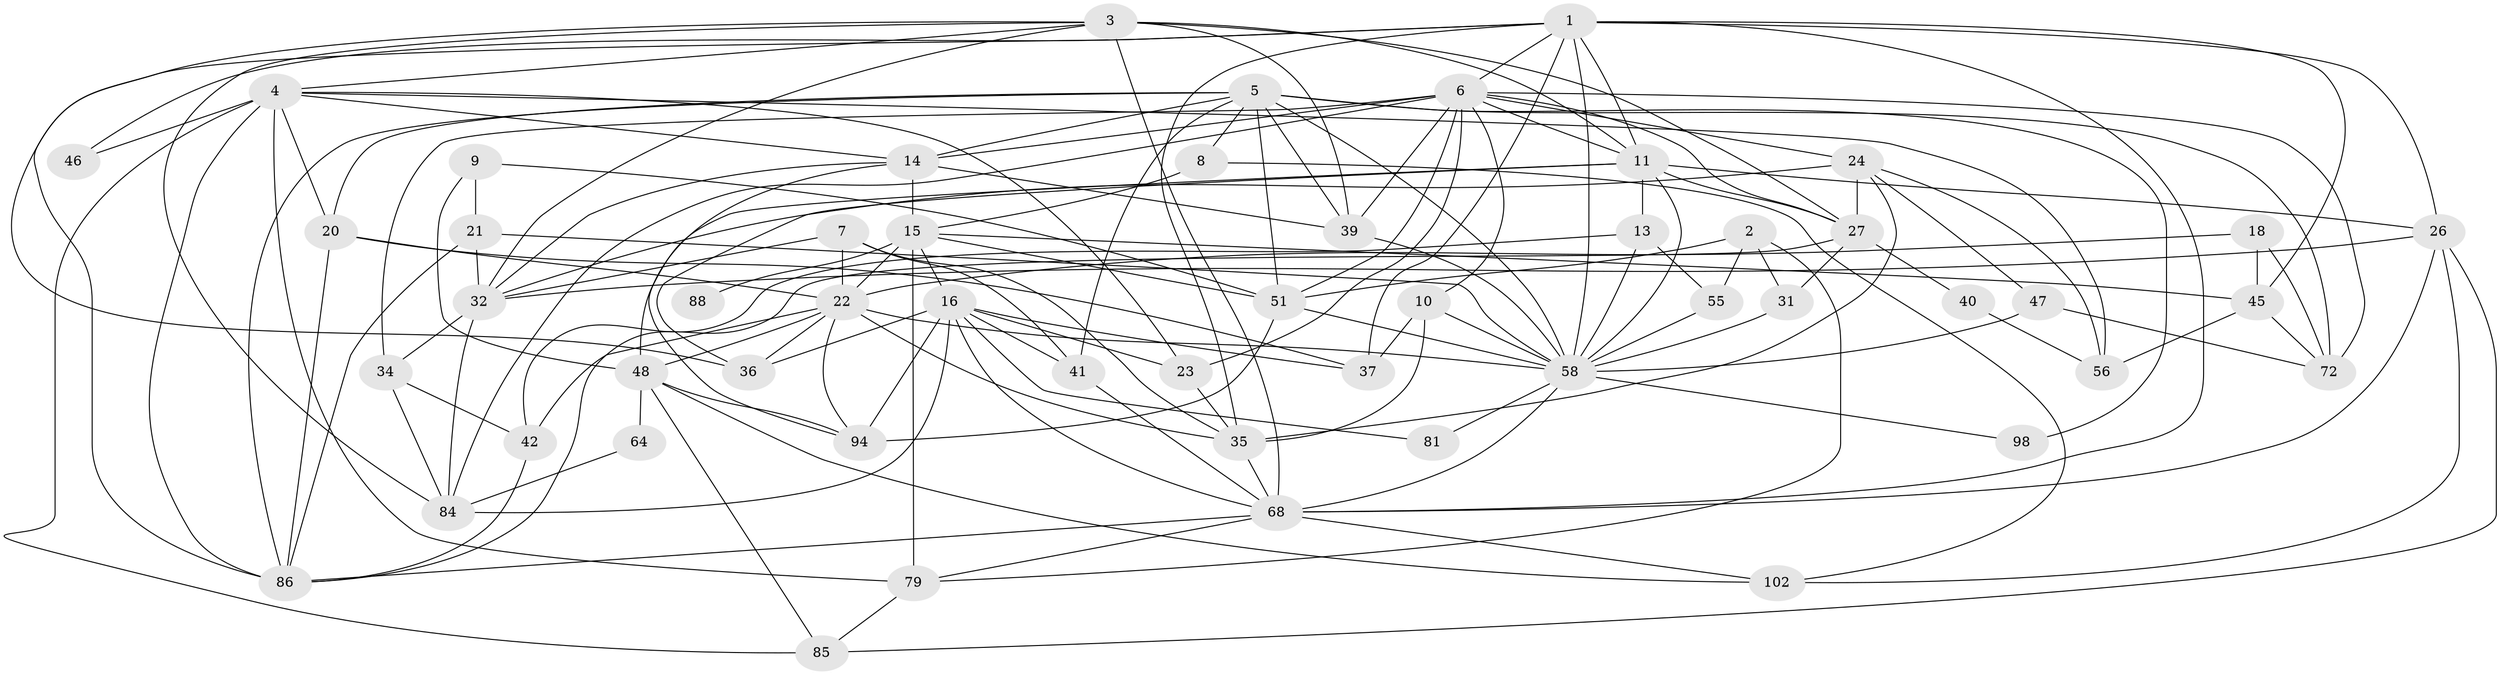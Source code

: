 // original degree distribution, {3: 0.19811320754716982, 4: 0.2830188679245283, 2: 0.18867924528301888, 5: 0.19811320754716982, 7: 0.07547169811320754, 8: 0.018867924528301886, 6: 0.03773584905660377}
// Generated by graph-tools (version 1.1) at 2025/15/03/09/25 04:15:08]
// undirected, 53 vertices, 147 edges
graph export_dot {
graph [start="1"]
  node [color=gray90,style=filled];
  1 [super="+19+29"];
  2;
  3 [super="+62+57+49"];
  4 [super="+65"];
  5 [super="+54+12"];
  6 [super="+25"];
  7 [super="+28+87"];
  8 [super="+96"];
  9 [super="+30"];
  10 [super="+17"];
  11 [super="+53+44"];
  13 [super="+92"];
  14 [super="+83"];
  15 [super="+99+101"];
  16 [super="+50+69"];
  18;
  20 [super="+33"];
  21 [super="+70"];
  22 [super="+73+91"];
  23;
  24 [super="+82"];
  26 [super="+52+67"];
  27 [super="+97+78"];
  31;
  32 [super="+71"];
  34 [super="+61+76"];
  35 [super="+43+38"];
  36;
  37;
  39 [super="+75+59"];
  40;
  41;
  42;
  45 [super="+66"];
  46;
  47;
  48;
  51 [super="+80"];
  55;
  56;
  58 [super="+77+63"];
  64;
  68 [super="+104+103"];
  72 [super="+95"];
  79;
  81;
  84;
  85;
  86 [super="+89"];
  88;
  94;
  98;
  102;
  1 -- 46;
  1 -- 6;
  1 -- 11;
  1 -- 35;
  1 -- 37;
  1 -- 26;
  1 -- 45;
  1 -- 86;
  1 -- 68;
  1 -- 58;
  2 -- 79;
  2 -- 31;
  2 -- 55;
  2 -- 51;
  3 -- 27 [weight=2];
  3 -- 36;
  3 -- 84;
  3 -- 32;
  3 -- 39;
  3 -- 68;
  3 -- 4;
  3 -- 11;
  4 -- 85;
  4 -- 46;
  4 -- 20;
  4 -- 86;
  4 -- 23;
  4 -- 56;
  4 -- 14;
  4 -- 79;
  5 -- 14;
  5 -- 8;
  5 -- 86;
  5 -- 39;
  5 -- 72 [weight=2];
  5 -- 58;
  5 -- 98;
  5 -- 51;
  5 -- 41;
  5 -- 20;
  6 -- 23;
  6 -- 24 [weight=2];
  6 -- 34 [weight=2];
  6 -- 72;
  6 -- 10;
  6 -- 14;
  6 -- 51 [weight=2];
  6 -- 84;
  6 -- 27;
  6 -- 39;
  6 -- 11;
  7 -- 41;
  7 -- 32;
  7 -- 22;
  7 -- 35;
  8 -- 102;
  8 -- 15;
  9 -- 21 [weight=2];
  9 -- 48;
  9 -- 51;
  10 -- 58;
  10 -- 37;
  10 -- 35;
  11 -- 48;
  11 -- 36;
  11 -- 26;
  11 -- 27;
  11 -- 58;
  11 -- 13;
  13 -- 55;
  13 -- 42;
  13 -- 58;
  14 -- 32;
  14 -- 94;
  14 -- 15;
  14 -- 39;
  15 -- 22 [weight=2];
  15 -- 16;
  15 -- 88 [weight=2];
  15 -- 45;
  15 -- 79;
  15 -- 51;
  16 -- 23;
  16 -- 36;
  16 -- 81;
  16 -- 37;
  16 -- 41;
  16 -- 68;
  16 -- 84;
  16 -- 94;
  18 -- 22;
  18 -- 72;
  18 -- 45;
  20 -- 86;
  20 -- 37;
  20 -- 22;
  21 -- 86;
  21 -- 32;
  21 -- 58;
  22 -- 36;
  22 -- 48;
  22 -- 42;
  22 -- 35;
  22 -- 58;
  22 -- 94;
  23 -- 35;
  24 -- 32;
  24 -- 56;
  24 -- 47;
  24 -- 27;
  24 -- 35;
  26 -- 85;
  26 -- 102;
  26 -- 32;
  26 -- 68;
  27 -- 40;
  27 -- 31;
  27 -- 86;
  31 -- 58 [weight=2];
  32 -- 84;
  32 -- 34;
  34 -- 42;
  34 -- 84;
  35 -- 68;
  39 -- 58;
  40 -- 56;
  41 -- 68;
  42 -- 86;
  45 -- 56;
  45 -- 72;
  47 -- 72;
  47 -- 58;
  48 -- 64;
  48 -- 85;
  48 -- 94;
  48 -- 102;
  51 -- 94;
  51 -- 58;
  55 -- 58;
  58 -- 98;
  58 -- 81;
  58 -- 68;
  64 -- 84;
  68 -- 102;
  68 -- 86;
  68 -- 79;
  79 -- 85;
}
